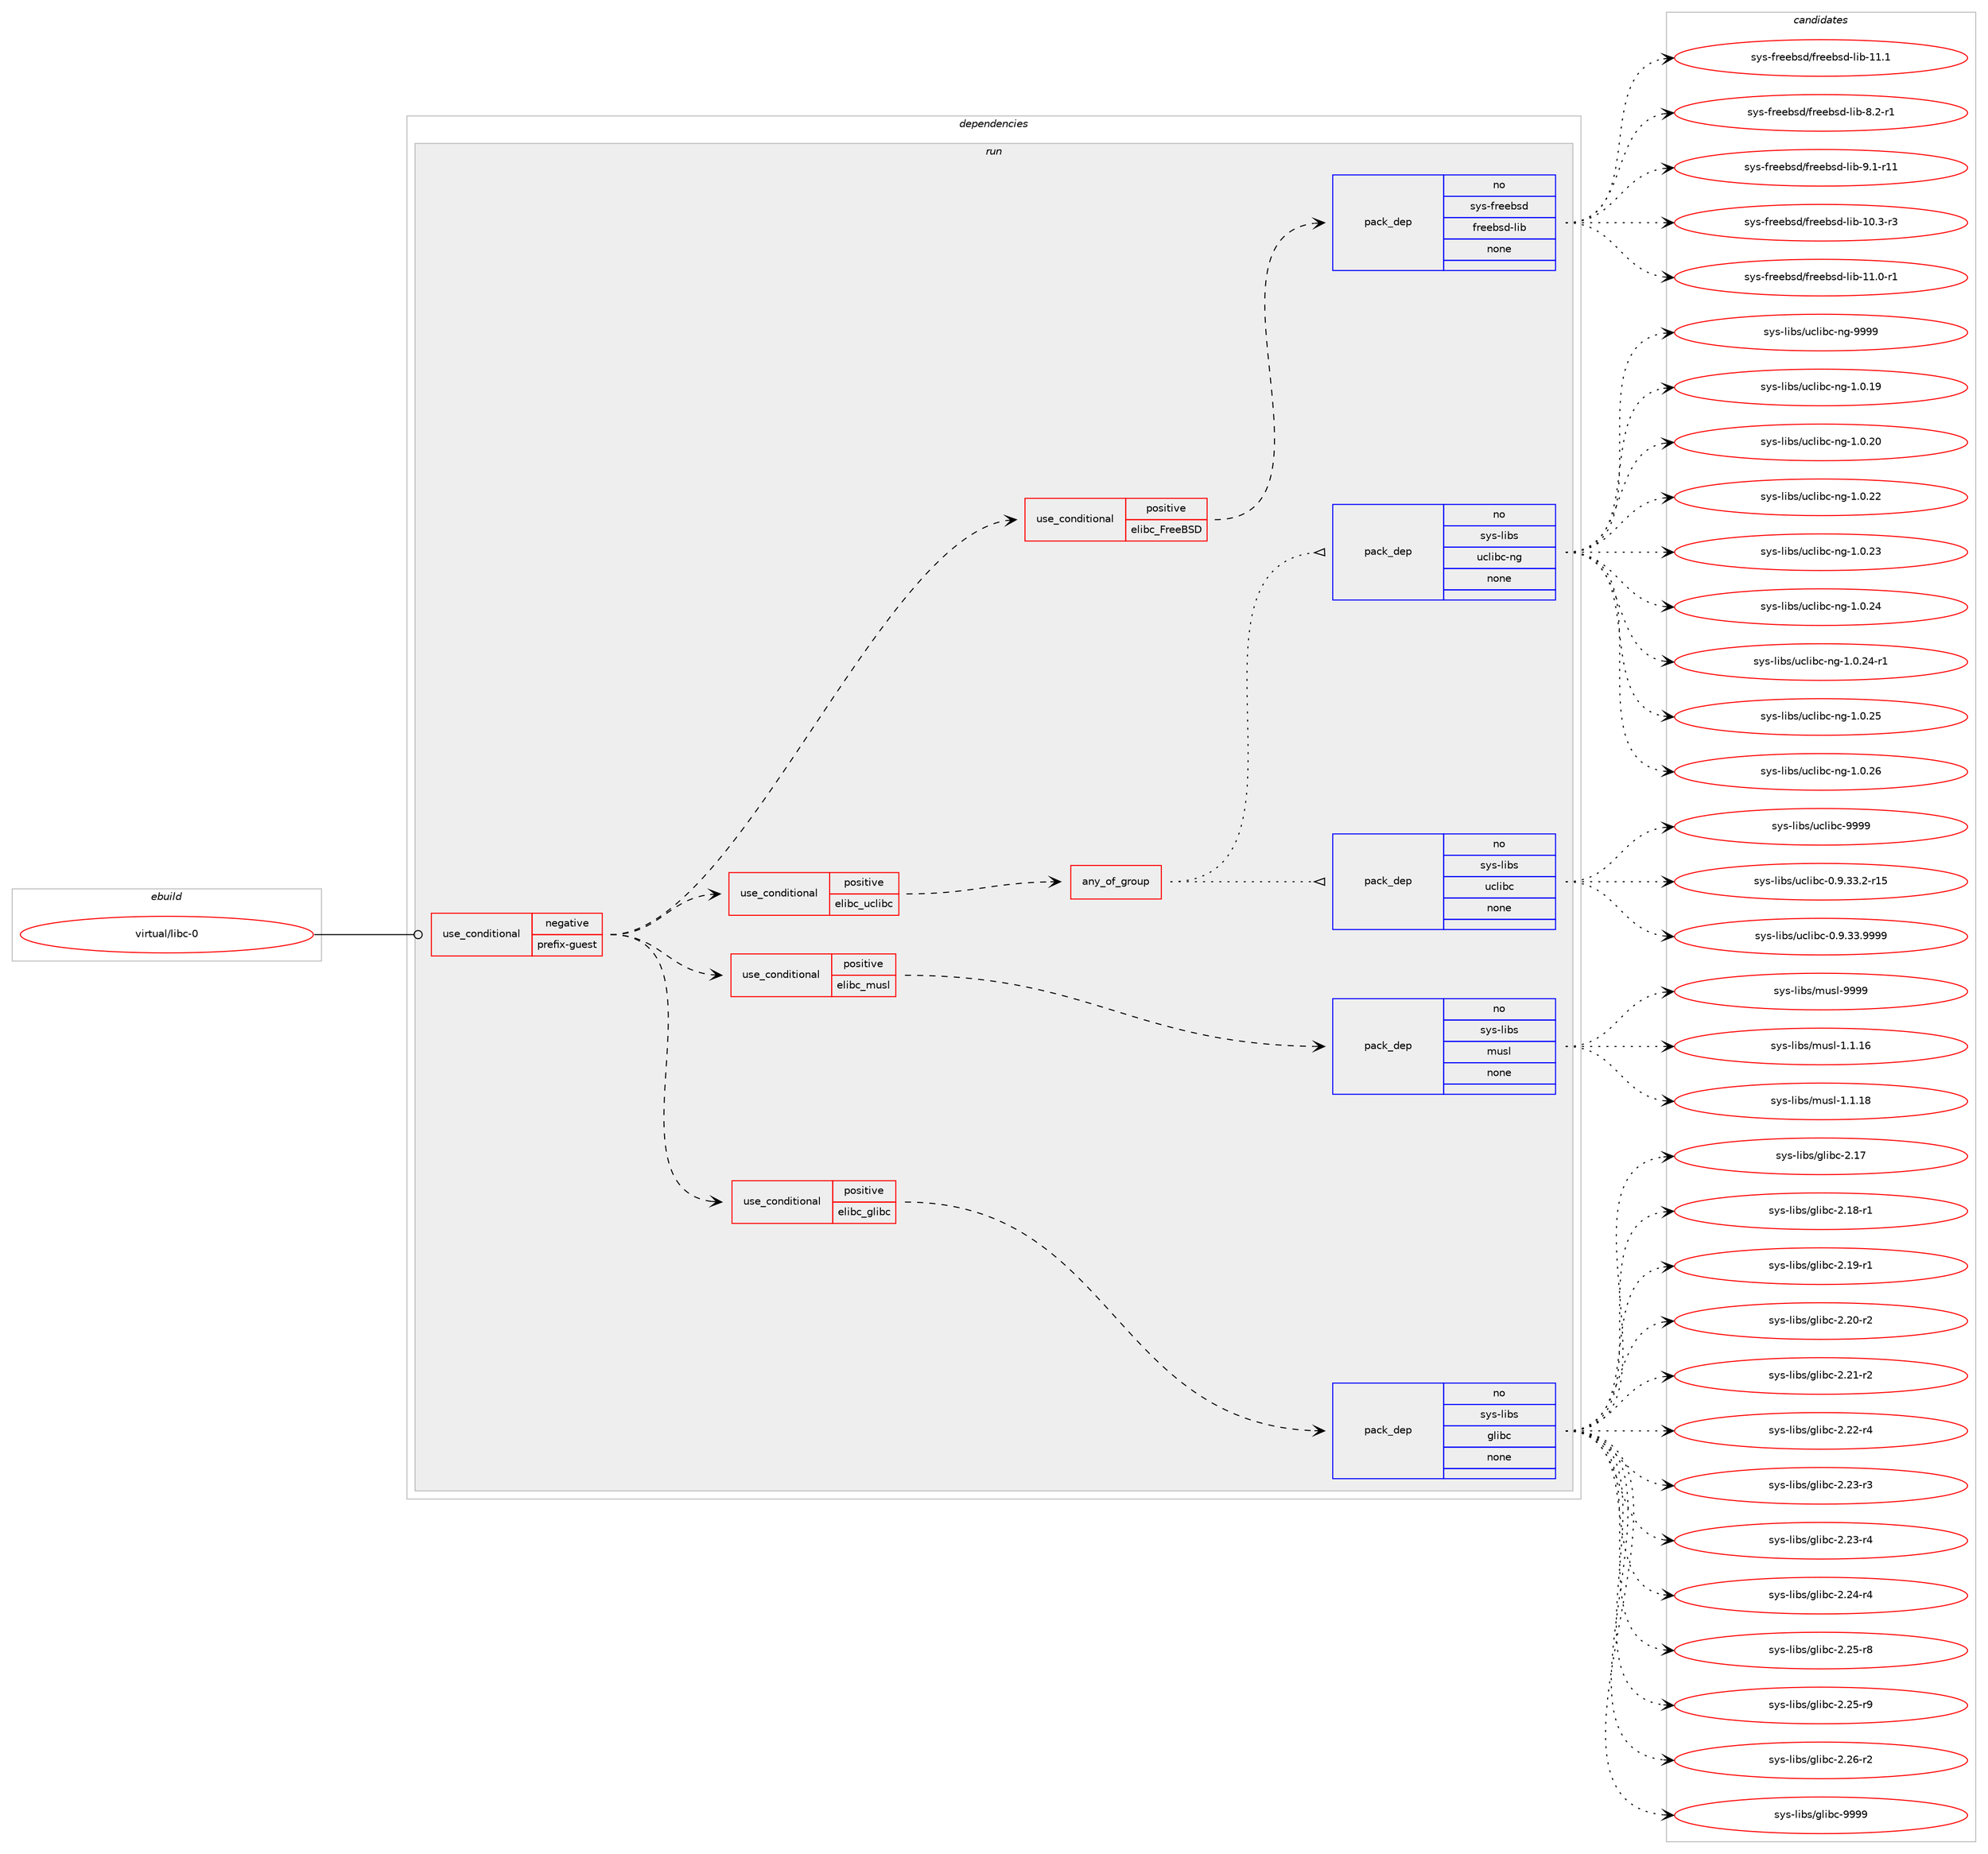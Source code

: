 digraph prolog {

# *************
# Graph options
# *************

newrank=true;
concentrate=true;
compound=true;
graph [rankdir=LR,fontname=Helvetica,fontsize=10,ranksep=1.5];#, ranksep=2.5, nodesep=0.2];
edge  [arrowhead=vee];
node  [fontname=Helvetica,fontsize=10];

# **********
# The ebuild
# **********

subgraph cluster_leftcol {
color=gray;
rank=same;
label=<<i>ebuild</i>>;
id [label="virtual/libc-0", color=red, width=4, href="../virtual/libc-0.svg"];
}

# ****************
# The dependencies
# ****************

subgraph cluster_midcol {
color=gray;
label=<<i>dependencies</i>>;
subgraph cluster_compile {
fillcolor="#eeeeee";
style=filled;
label=<<i>compile</i>>;
}
subgraph cluster_compileandrun {
fillcolor="#eeeeee";
style=filled;
label=<<i>compile and run</i>>;
}
subgraph cluster_run {
fillcolor="#eeeeee";
style=filled;
label=<<i>run</i>>;
subgraph cond118847 {
dependency497540 [label=<<TABLE BORDER="0" CELLBORDER="1" CELLSPACING="0" CELLPADDING="4"><TR><TD ROWSPAN="3" CELLPADDING="10">use_conditional</TD></TR><TR><TD>negative</TD></TR><TR><TD>prefix-guest</TD></TR></TABLE>>, shape=none, color=red];
subgraph cond118848 {
dependency497541 [label=<<TABLE BORDER="0" CELLBORDER="1" CELLSPACING="0" CELLPADDING="4"><TR><TD ROWSPAN="3" CELLPADDING="10">use_conditional</TD></TR><TR><TD>positive</TD></TR><TR><TD>elibc_glibc</TD></TR></TABLE>>, shape=none, color=red];
subgraph pack369798 {
dependency497542 [label=<<TABLE BORDER="0" CELLBORDER="1" CELLSPACING="0" CELLPADDING="4" WIDTH="220"><TR><TD ROWSPAN="6" CELLPADDING="30">pack_dep</TD></TR><TR><TD WIDTH="110">no</TD></TR><TR><TD>sys-libs</TD></TR><TR><TD>glibc</TD></TR><TR><TD>none</TD></TR><TR><TD></TD></TR></TABLE>>, shape=none, color=blue];
}
dependency497541:e -> dependency497542:w [weight=20,style="dashed",arrowhead="vee"];
}
dependency497540:e -> dependency497541:w [weight=20,style="dashed",arrowhead="vee"];
subgraph cond118849 {
dependency497543 [label=<<TABLE BORDER="0" CELLBORDER="1" CELLSPACING="0" CELLPADDING="4"><TR><TD ROWSPAN="3" CELLPADDING="10">use_conditional</TD></TR><TR><TD>positive</TD></TR><TR><TD>elibc_musl</TD></TR></TABLE>>, shape=none, color=red];
subgraph pack369799 {
dependency497544 [label=<<TABLE BORDER="0" CELLBORDER="1" CELLSPACING="0" CELLPADDING="4" WIDTH="220"><TR><TD ROWSPAN="6" CELLPADDING="30">pack_dep</TD></TR><TR><TD WIDTH="110">no</TD></TR><TR><TD>sys-libs</TD></TR><TR><TD>musl</TD></TR><TR><TD>none</TD></TR><TR><TD></TD></TR></TABLE>>, shape=none, color=blue];
}
dependency497543:e -> dependency497544:w [weight=20,style="dashed",arrowhead="vee"];
}
dependency497540:e -> dependency497543:w [weight=20,style="dashed",arrowhead="vee"];
subgraph cond118850 {
dependency497545 [label=<<TABLE BORDER="0" CELLBORDER="1" CELLSPACING="0" CELLPADDING="4"><TR><TD ROWSPAN="3" CELLPADDING="10">use_conditional</TD></TR><TR><TD>positive</TD></TR><TR><TD>elibc_uclibc</TD></TR></TABLE>>, shape=none, color=red];
subgraph any8570 {
dependency497546 [label=<<TABLE BORDER="0" CELLBORDER="1" CELLSPACING="0" CELLPADDING="4"><TR><TD CELLPADDING="10">any_of_group</TD></TR></TABLE>>, shape=none, color=red];subgraph pack369800 {
dependency497547 [label=<<TABLE BORDER="0" CELLBORDER="1" CELLSPACING="0" CELLPADDING="4" WIDTH="220"><TR><TD ROWSPAN="6" CELLPADDING="30">pack_dep</TD></TR><TR><TD WIDTH="110">no</TD></TR><TR><TD>sys-libs</TD></TR><TR><TD>uclibc</TD></TR><TR><TD>none</TD></TR><TR><TD></TD></TR></TABLE>>, shape=none, color=blue];
}
dependency497546:e -> dependency497547:w [weight=20,style="dotted",arrowhead="oinv"];
subgraph pack369801 {
dependency497548 [label=<<TABLE BORDER="0" CELLBORDER="1" CELLSPACING="0" CELLPADDING="4" WIDTH="220"><TR><TD ROWSPAN="6" CELLPADDING="30">pack_dep</TD></TR><TR><TD WIDTH="110">no</TD></TR><TR><TD>sys-libs</TD></TR><TR><TD>uclibc-ng</TD></TR><TR><TD>none</TD></TR><TR><TD></TD></TR></TABLE>>, shape=none, color=blue];
}
dependency497546:e -> dependency497548:w [weight=20,style="dotted",arrowhead="oinv"];
}
dependency497545:e -> dependency497546:w [weight=20,style="dashed",arrowhead="vee"];
}
dependency497540:e -> dependency497545:w [weight=20,style="dashed",arrowhead="vee"];
subgraph cond118851 {
dependency497549 [label=<<TABLE BORDER="0" CELLBORDER="1" CELLSPACING="0" CELLPADDING="4"><TR><TD ROWSPAN="3" CELLPADDING="10">use_conditional</TD></TR><TR><TD>positive</TD></TR><TR><TD>elibc_FreeBSD</TD></TR></TABLE>>, shape=none, color=red];
subgraph pack369802 {
dependency497550 [label=<<TABLE BORDER="0" CELLBORDER="1" CELLSPACING="0" CELLPADDING="4" WIDTH="220"><TR><TD ROWSPAN="6" CELLPADDING="30">pack_dep</TD></TR><TR><TD WIDTH="110">no</TD></TR><TR><TD>sys-freebsd</TD></TR><TR><TD>freebsd-lib</TD></TR><TR><TD>none</TD></TR><TR><TD></TD></TR></TABLE>>, shape=none, color=blue];
}
dependency497549:e -> dependency497550:w [weight=20,style="dashed",arrowhead="vee"];
}
dependency497540:e -> dependency497549:w [weight=20,style="dashed",arrowhead="vee"];
}
id:e -> dependency497540:w [weight=20,style="solid",arrowhead="odot"];
}
}

# **************
# The candidates
# **************

subgraph cluster_choices {
rank=same;
color=gray;
label=<<i>candidates</i>>;

subgraph choice369798 {
color=black;
nodesep=1;
choice11512111545108105981154710310810598994550464955 [label="sys-libs/glibc-2.17", color=red, width=4,href="../sys-libs/glibc-2.17.svg"];
choice115121115451081059811547103108105989945504649564511449 [label="sys-libs/glibc-2.18-r1", color=red, width=4,href="../sys-libs/glibc-2.18-r1.svg"];
choice115121115451081059811547103108105989945504649574511449 [label="sys-libs/glibc-2.19-r1", color=red, width=4,href="../sys-libs/glibc-2.19-r1.svg"];
choice115121115451081059811547103108105989945504650484511450 [label="sys-libs/glibc-2.20-r2", color=red, width=4,href="../sys-libs/glibc-2.20-r2.svg"];
choice115121115451081059811547103108105989945504650494511450 [label="sys-libs/glibc-2.21-r2", color=red, width=4,href="../sys-libs/glibc-2.21-r2.svg"];
choice115121115451081059811547103108105989945504650504511452 [label="sys-libs/glibc-2.22-r4", color=red, width=4,href="../sys-libs/glibc-2.22-r4.svg"];
choice115121115451081059811547103108105989945504650514511451 [label="sys-libs/glibc-2.23-r3", color=red, width=4,href="../sys-libs/glibc-2.23-r3.svg"];
choice115121115451081059811547103108105989945504650514511452 [label="sys-libs/glibc-2.23-r4", color=red, width=4,href="../sys-libs/glibc-2.23-r4.svg"];
choice115121115451081059811547103108105989945504650524511452 [label="sys-libs/glibc-2.24-r4", color=red, width=4,href="../sys-libs/glibc-2.24-r4.svg"];
choice115121115451081059811547103108105989945504650534511456 [label="sys-libs/glibc-2.25-r8", color=red, width=4,href="../sys-libs/glibc-2.25-r8.svg"];
choice115121115451081059811547103108105989945504650534511457 [label="sys-libs/glibc-2.25-r9", color=red, width=4,href="../sys-libs/glibc-2.25-r9.svg"];
choice115121115451081059811547103108105989945504650544511450 [label="sys-libs/glibc-2.26-r2", color=red, width=4,href="../sys-libs/glibc-2.26-r2.svg"];
choice11512111545108105981154710310810598994557575757 [label="sys-libs/glibc-9999", color=red, width=4,href="../sys-libs/glibc-9999.svg"];
dependency497542:e -> choice11512111545108105981154710310810598994550464955:w [style=dotted,weight="100"];
dependency497542:e -> choice115121115451081059811547103108105989945504649564511449:w [style=dotted,weight="100"];
dependency497542:e -> choice115121115451081059811547103108105989945504649574511449:w [style=dotted,weight="100"];
dependency497542:e -> choice115121115451081059811547103108105989945504650484511450:w [style=dotted,weight="100"];
dependency497542:e -> choice115121115451081059811547103108105989945504650494511450:w [style=dotted,weight="100"];
dependency497542:e -> choice115121115451081059811547103108105989945504650504511452:w [style=dotted,weight="100"];
dependency497542:e -> choice115121115451081059811547103108105989945504650514511451:w [style=dotted,weight="100"];
dependency497542:e -> choice115121115451081059811547103108105989945504650514511452:w [style=dotted,weight="100"];
dependency497542:e -> choice115121115451081059811547103108105989945504650524511452:w [style=dotted,weight="100"];
dependency497542:e -> choice115121115451081059811547103108105989945504650534511456:w [style=dotted,weight="100"];
dependency497542:e -> choice115121115451081059811547103108105989945504650534511457:w [style=dotted,weight="100"];
dependency497542:e -> choice115121115451081059811547103108105989945504650544511450:w [style=dotted,weight="100"];
dependency497542:e -> choice11512111545108105981154710310810598994557575757:w [style=dotted,weight="100"];
}
subgraph choice369799 {
color=black;
nodesep=1;
choice11512111545108105981154710911711510845494649464954 [label="sys-libs/musl-1.1.16", color=red, width=4,href="../sys-libs/musl-1.1.16.svg"];
choice11512111545108105981154710911711510845494649464956 [label="sys-libs/musl-1.1.18", color=red, width=4,href="../sys-libs/musl-1.1.18.svg"];
choice1151211154510810598115471091171151084557575757 [label="sys-libs/musl-9999", color=red, width=4,href="../sys-libs/musl-9999.svg"];
dependency497544:e -> choice11512111545108105981154710911711510845494649464954:w [style=dotted,weight="100"];
dependency497544:e -> choice11512111545108105981154710911711510845494649464956:w [style=dotted,weight="100"];
dependency497544:e -> choice1151211154510810598115471091171151084557575757:w [style=dotted,weight="100"];
}
subgraph choice369800 {
color=black;
nodesep=1;
choice115121115451081059811547117991081059899454846574651514650451144953 [label="sys-libs/uclibc-0.9.33.2-r15", color=red, width=4,href="../sys-libs/uclibc-0.9.33.2-r15.svg"];
choice115121115451081059811547117991081059899454846574651514657575757 [label="sys-libs/uclibc-0.9.33.9999", color=red, width=4,href="../sys-libs/uclibc-0.9.33.9999.svg"];
choice1151211154510810598115471179910810598994557575757 [label="sys-libs/uclibc-9999", color=red, width=4,href="../sys-libs/uclibc-9999.svg"];
dependency497547:e -> choice115121115451081059811547117991081059899454846574651514650451144953:w [style=dotted,weight="100"];
dependency497547:e -> choice115121115451081059811547117991081059899454846574651514657575757:w [style=dotted,weight="100"];
dependency497547:e -> choice1151211154510810598115471179910810598994557575757:w [style=dotted,weight="100"];
}
subgraph choice369801 {
color=black;
nodesep=1;
choice1151211154510810598115471179910810598994511010345494648464957 [label="sys-libs/uclibc-ng-1.0.19", color=red, width=4,href="../sys-libs/uclibc-ng-1.0.19.svg"];
choice1151211154510810598115471179910810598994511010345494648465048 [label="sys-libs/uclibc-ng-1.0.20", color=red, width=4,href="../sys-libs/uclibc-ng-1.0.20.svg"];
choice1151211154510810598115471179910810598994511010345494648465050 [label="sys-libs/uclibc-ng-1.0.22", color=red, width=4,href="../sys-libs/uclibc-ng-1.0.22.svg"];
choice1151211154510810598115471179910810598994511010345494648465051 [label="sys-libs/uclibc-ng-1.0.23", color=red, width=4,href="../sys-libs/uclibc-ng-1.0.23.svg"];
choice1151211154510810598115471179910810598994511010345494648465052 [label="sys-libs/uclibc-ng-1.0.24", color=red, width=4,href="../sys-libs/uclibc-ng-1.0.24.svg"];
choice11512111545108105981154711799108105989945110103454946484650524511449 [label="sys-libs/uclibc-ng-1.0.24-r1", color=red, width=4,href="../sys-libs/uclibc-ng-1.0.24-r1.svg"];
choice1151211154510810598115471179910810598994511010345494648465053 [label="sys-libs/uclibc-ng-1.0.25", color=red, width=4,href="../sys-libs/uclibc-ng-1.0.25.svg"];
choice1151211154510810598115471179910810598994511010345494648465054 [label="sys-libs/uclibc-ng-1.0.26", color=red, width=4,href="../sys-libs/uclibc-ng-1.0.26.svg"];
choice115121115451081059811547117991081059899451101034557575757 [label="sys-libs/uclibc-ng-9999", color=red, width=4,href="../sys-libs/uclibc-ng-9999.svg"];
dependency497548:e -> choice1151211154510810598115471179910810598994511010345494648464957:w [style=dotted,weight="100"];
dependency497548:e -> choice1151211154510810598115471179910810598994511010345494648465048:w [style=dotted,weight="100"];
dependency497548:e -> choice1151211154510810598115471179910810598994511010345494648465050:w [style=dotted,weight="100"];
dependency497548:e -> choice1151211154510810598115471179910810598994511010345494648465051:w [style=dotted,weight="100"];
dependency497548:e -> choice1151211154510810598115471179910810598994511010345494648465052:w [style=dotted,weight="100"];
dependency497548:e -> choice11512111545108105981154711799108105989945110103454946484650524511449:w [style=dotted,weight="100"];
dependency497548:e -> choice1151211154510810598115471179910810598994511010345494648465053:w [style=dotted,weight="100"];
dependency497548:e -> choice1151211154510810598115471179910810598994511010345494648465054:w [style=dotted,weight="100"];
dependency497548:e -> choice115121115451081059811547117991081059899451101034557575757:w [style=dotted,weight="100"];
}
subgraph choice369802 {
color=black;
nodesep=1;
choice11512111545102114101101981151004710211410110198115100451081059845494846514511451 [label="sys-freebsd/freebsd-lib-10.3-r3", color=red, width=4,href="../sys-freebsd/freebsd-lib-10.3-r3.svg"];
choice11512111545102114101101981151004710211410110198115100451081059845494946484511449 [label="sys-freebsd/freebsd-lib-11.0-r1", color=red, width=4,href="../sys-freebsd/freebsd-lib-11.0-r1.svg"];
choice1151211154510211410110198115100471021141011019811510045108105984549494649 [label="sys-freebsd/freebsd-lib-11.1", color=red, width=4,href="../sys-freebsd/freebsd-lib-11.1.svg"];
choice115121115451021141011019811510047102114101101981151004510810598455646504511449 [label="sys-freebsd/freebsd-lib-8.2-r1", color=red, width=4,href="../sys-freebsd/freebsd-lib-8.2-r1.svg"];
choice11512111545102114101101981151004710211410110198115100451081059845574649451144949 [label="sys-freebsd/freebsd-lib-9.1-r11", color=red, width=4,href="../sys-freebsd/freebsd-lib-9.1-r11.svg"];
dependency497550:e -> choice11512111545102114101101981151004710211410110198115100451081059845494846514511451:w [style=dotted,weight="100"];
dependency497550:e -> choice11512111545102114101101981151004710211410110198115100451081059845494946484511449:w [style=dotted,weight="100"];
dependency497550:e -> choice1151211154510211410110198115100471021141011019811510045108105984549494649:w [style=dotted,weight="100"];
dependency497550:e -> choice115121115451021141011019811510047102114101101981151004510810598455646504511449:w [style=dotted,weight="100"];
dependency497550:e -> choice11512111545102114101101981151004710211410110198115100451081059845574649451144949:w [style=dotted,weight="100"];
}
}

}
